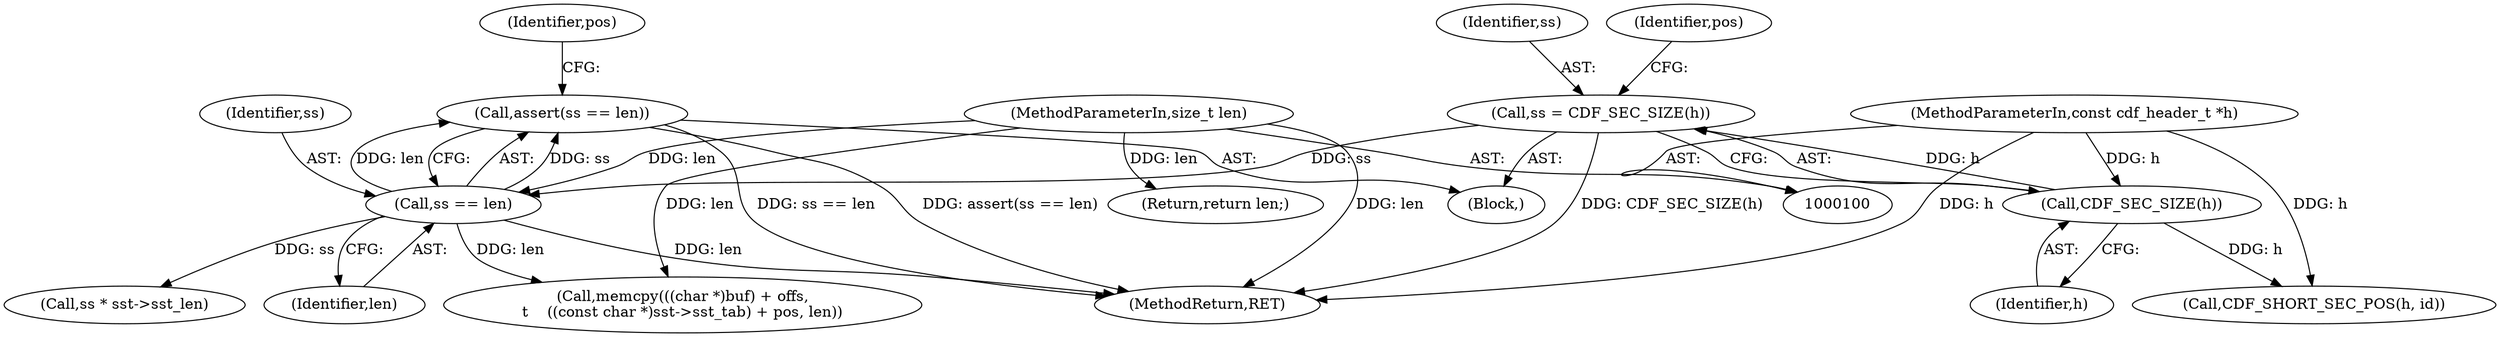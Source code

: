 digraph "1_file_1aec04dbf8a24b8a6ba64c4f74efa0628e36db0b_0@API" {
"1000119" [label="(Call,assert(ss == len))"];
"1000120" [label="(Call,ss == len)"];
"1000109" [label="(Call,ss = CDF_SEC_SIZE(h))"];
"1000111" [label="(Call,CDF_SEC_SIZE(h))"];
"1000105" [label="(MethodParameterIn,const cdf_header_t *h)"];
"1000104" [label="(MethodParameterIn,size_t len)"];
"1000104" [label="(MethodParameterIn,size_t len)"];
"1000125" [label="(Identifier,pos)"];
"1000110" [label="(Identifier,ss)"];
"1000107" [label="(Block,)"];
"1000111" [label="(Call,CDF_SEC_SIZE(h))"];
"1000116" [label="(Call,CDF_SHORT_SEC_POS(h, id))"];
"1000163" [label="(MethodReturn,RET)"];
"1000109" [label="(Call,ss = CDF_SEC_SIZE(h))"];
"1000120" [label="(Call,ss == len)"];
"1000119" [label="(Call,assert(ss == len))"];
"1000161" [label="(Return,return len;)"];
"1000121" [label="(Identifier,ss)"];
"1000122" [label="(Identifier,len)"];
"1000105" [label="(MethodParameterIn,const cdf_header_t *h)"];
"1000147" [label="(Call,memcpy(((char *)buf) + offs,\n\t    ((const char *)sst->sst_tab) + pos, len))"];
"1000115" [label="(Identifier,pos)"];
"1000126" [label="(Call,ss * sst->sst_len)"];
"1000112" [label="(Identifier,h)"];
"1000119" -> "1000107"  [label="AST: "];
"1000119" -> "1000120"  [label="CFG: "];
"1000120" -> "1000119"  [label="AST: "];
"1000125" -> "1000119"  [label="CFG: "];
"1000119" -> "1000163"  [label="DDG: assert(ss == len)"];
"1000119" -> "1000163"  [label="DDG: ss == len"];
"1000120" -> "1000119"  [label="DDG: ss"];
"1000120" -> "1000119"  [label="DDG: len"];
"1000120" -> "1000122"  [label="CFG: "];
"1000121" -> "1000120"  [label="AST: "];
"1000122" -> "1000120"  [label="AST: "];
"1000120" -> "1000163"  [label="DDG: len"];
"1000109" -> "1000120"  [label="DDG: ss"];
"1000104" -> "1000120"  [label="DDG: len"];
"1000120" -> "1000126"  [label="DDG: ss"];
"1000120" -> "1000147"  [label="DDG: len"];
"1000109" -> "1000107"  [label="AST: "];
"1000109" -> "1000111"  [label="CFG: "];
"1000110" -> "1000109"  [label="AST: "];
"1000111" -> "1000109"  [label="AST: "];
"1000115" -> "1000109"  [label="CFG: "];
"1000109" -> "1000163"  [label="DDG: CDF_SEC_SIZE(h)"];
"1000111" -> "1000109"  [label="DDG: h"];
"1000111" -> "1000112"  [label="CFG: "];
"1000112" -> "1000111"  [label="AST: "];
"1000105" -> "1000111"  [label="DDG: h"];
"1000111" -> "1000116"  [label="DDG: h"];
"1000105" -> "1000100"  [label="AST: "];
"1000105" -> "1000163"  [label="DDG: h"];
"1000105" -> "1000116"  [label="DDG: h"];
"1000104" -> "1000100"  [label="AST: "];
"1000104" -> "1000163"  [label="DDG: len"];
"1000104" -> "1000147"  [label="DDG: len"];
"1000104" -> "1000161"  [label="DDG: len"];
}
